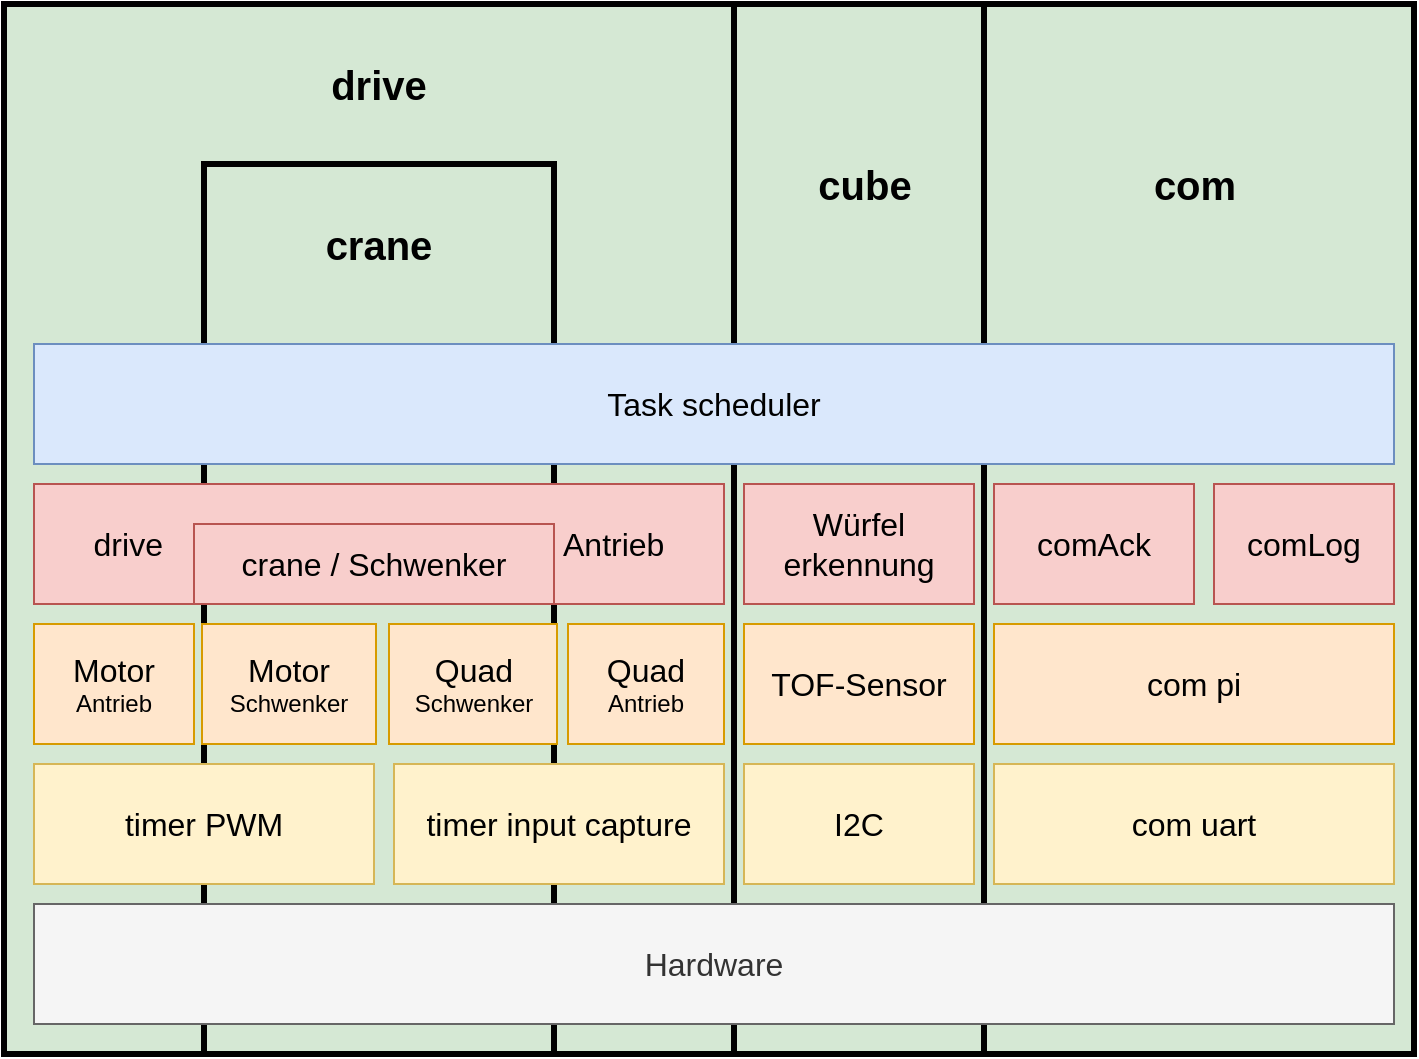 <mxfile version="10.6.7" type="device"><diagram id="Gerfe1He3hj6zfw0Gj2G" name="Page-1"><mxGraphModel dx="1162" dy="596" grid="1" gridSize="5" guides="1" tooltips="1" connect="1" arrows="1" fold="1" page="1" pageScale="1" pageWidth="1654" pageHeight="2336" math="0" shadow="0"><root><mxCell id="0"/><mxCell id="1" parent="0"/><mxCell id="As1FjN4xQ4r1ZHu0N4Oy-7" value="" style="rounded=0;whiteSpace=wrap;html=1;fillColor=#d5e8d4;strokeColor=#000000;strokeWidth=3;" vertex="1" parent="1"><mxGeometry x="625" y="60" width="215" height="525" as="geometry"/></mxCell><mxCell id="As1FjN4xQ4r1ZHu0N4Oy-5" value="" style="rounded=0;whiteSpace=wrap;html=1;fillColor=#d5e8d4;strokeColor=#000000;strokeWidth=3;" vertex="1" parent="1"><mxGeometry x="500" y="60" width="125" height="525" as="geometry"/></mxCell><mxCell id="As1FjN4xQ4r1ZHu0N4Oy-1" value="" style="rounded=0;whiteSpace=wrap;html=1;fillColor=#d5e8d4;strokeColor=#000000;strokeWidth=3;" vertex="1" parent="1"><mxGeometry x="135" y="60" width="365" height="525" as="geometry"/></mxCell><mxCell id="As1FjN4xQ4r1ZHu0N4Oy-3" value="" style="rounded=0;whiteSpace=wrap;html=1;fillColor=#d5e8d4;strokeColor=#000000;strokeWidth=3;" vertex="1" parent="1"><mxGeometry x="235" y="140" width="175" height="445" as="geometry"/></mxCell><mxCell id="dpL8eXAzvT1FSAkqCgsP-1" value="&lt;font style=&quot;font-size: 16px&quot;&gt;Hardware&lt;/font&gt;" style="rounded=0;whiteSpace=wrap;html=1;fillColor=#f5f5f5;strokeColor=#666666;fontColor=#333333;" parent="1" vertex="1"><mxGeometry x="150" y="510" width="680" height="60" as="geometry"/></mxCell><mxCell id="dpL8eXAzvT1FSAkqCgsP-2" value="&lt;font style=&quot;font-size: 16px&quot;&gt;com uart&lt;/font&gt;&lt;br&gt;" style="rounded=0;whiteSpace=wrap;html=1;fillColor=#fff2cc;strokeColor=#d6b656;" parent="1" vertex="1"><mxGeometry x="630" y="440" width="200" height="60" as="geometry"/></mxCell><mxCell id="dpL8eXAzvT1FSAkqCgsP-3" value="&lt;font style=&quot;font-size: 16px&quot;&gt;I2C&lt;/font&gt;&lt;br&gt;" style="rounded=0;whiteSpace=wrap;html=1;fillColor=#fff2cc;strokeColor=#d6b656;" parent="1" vertex="1"><mxGeometry x="505" y="440" width="115" height="60" as="geometry"/></mxCell><mxCell id="dpL8eXAzvT1FSAkqCgsP-4" value="&lt;font style=&quot;font-size: 16px&quot;&gt;timer input capture&lt;/font&gt;&lt;br&gt;" style="rounded=0;whiteSpace=wrap;html=1;fillColor=#fff2cc;strokeColor=#d6b656;" parent="1" vertex="1"><mxGeometry x="330" y="440" width="165" height="60" as="geometry"/></mxCell><mxCell id="dpL8eXAzvT1FSAkqCgsP-5" value="&lt;font style=&quot;font-size: 16px&quot;&gt;timer PWM&lt;/font&gt;&lt;br&gt;" style="rounded=0;whiteSpace=wrap;html=1;fillColor=#fff2cc;strokeColor=#d6b656;" parent="1" vertex="1"><mxGeometry x="150" y="440" width="170" height="60" as="geometry"/></mxCell><mxCell id="dpL8eXAzvT1FSAkqCgsP-15" value="&lt;font style=&quot;font-size: 16px&quot;&gt;Motor&lt;br&gt;&lt;/font&gt;Antrieb&lt;br&gt;" style="rounded=0;whiteSpace=wrap;html=1;fillColor=#ffe6cc;strokeColor=#d79b00;" parent="1" vertex="1"><mxGeometry x="150" y="370" width="80" height="60" as="geometry"/></mxCell><mxCell id="dpL8eXAzvT1FSAkqCgsP-16" value="&lt;font style=&quot;font-size: 16px&quot;&gt;Motor&lt;br&gt;&lt;/font&gt;Schwenker&lt;br&gt;" style="rounded=0;whiteSpace=wrap;html=1;fillColor=#ffe6cc;strokeColor=#d79b00;" parent="1" vertex="1"><mxGeometry x="234" y="370" width="87" height="60" as="geometry"/></mxCell><mxCell id="dpL8eXAzvT1FSAkqCgsP-17" value="&lt;font style=&quot;font-size: 16px&quot;&gt;Quad&lt;br&gt;&lt;/font&gt;Schwenker&lt;br&gt;" style="rounded=0;whiteSpace=wrap;html=1;fillColor=#ffe6cc;strokeColor=#d79b00;" parent="1" vertex="1"><mxGeometry x="327.5" y="370" width="84" height="60" as="geometry"/></mxCell><mxCell id="dpL8eXAzvT1FSAkqCgsP-18" value="&lt;font style=&quot;font-size: 16px&quot;&gt;Quad&lt;br&gt;&lt;/font&gt;Antrieb&lt;br&gt;" style="rounded=0;whiteSpace=wrap;html=1;fillColor=#ffe6cc;strokeColor=#d79b00;" parent="1" vertex="1"><mxGeometry x="417" y="370" width="78" height="60" as="geometry"/></mxCell><mxCell id="dpL8eXAzvT1FSAkqCgsP-19" value="&lt;span style=&quot;font-size: 16px&quot;&gt;TOF-Sensor&lt;/span&gt;&lt;br&gt;" style="rounded=0;whiteSpace=wrap;html=1;fillColor=#ffe6cc;strokeColor=#d79b00;" parent="1" vertex="1"><mxGeometry x="505" y="370" width="115" height="60" as="geometry"/></mxCell><mxCell id="dpL8eXAzvT1FSAkqCgsP-20" value="&lt;span style=&quot;font-size: 16px&quot;&gt;com pi&lt;/span&gt;&lt;br&gt;" style="rounded=0;whiteSpace=wrap;html=1;fillColor=#ffe6cc;strokeColor=#d79b00;" parent="1" vertex="1"><mxGeometry x="630" y="370" width="200" height="60" as="geometry"/></mxCell><mxCell id="dpL8eXAzvT1FSAkqCgsP-21" value="&lt;span style=&quot;font-size: 16px&quot;&gt;comLog&lt;/span&gt;&lt;br&gt;" style="rounded=0;whiteSpace=wrap;html=1;fillColor=#f8cecc;strokeColor=#b85450;" parent="1" vertex="1"><mxGeometry x="740" y="300" width="90" height="60" as="geometry"/></mxCell><mxCell id="dpL8eXAzvT1FSAkqCgsP-22" value="&lt;span style=&quot;font-size: 16px&quot;&gt;comAck&lt;br&gt;&lt;/span&gt;" style="rounded=0;whiteSpace=wrap;html=1;fillColor=#f8cecc;strokeColor=#b85450;" parent="1" vertex="1"><mxGeometry x="630" y="300" width="100" height="60" as="geometry"/></mxCell><mxCell id="dpL8eXAzvT1FSAkqCgsP-23" value="&lt;span style=&quot;font-size: 16px&quot;&gt;Würfel erkennung&lt;br&gt;&lt;/span&gt;" style="rounded=0;whiteSpace=wrap;html=1;fillColor=#f8cecc;strokeColor=#b85450;" parent="1" vertex="1"><mxGeometry x="505" y="300" width="115" height="60" as="geometry"/></mxCell><mxCell id="dpL8eXAzvT1FSAkqCgsP-26" value="&lt;span style=&quot;font-size: 16px&quot;&gt;drive&amp;nbsp; &amp;nbsp; &amp;nbsp; &amp;nbsp; &amp;nbsp; &amp;nbsp; &amp;nbsp; &amp;nbsp; &amp;nbsp; &amp;nbsp; &amp;nbsp; &amp;nbsp; &amp;nbsp; &amp;nbsp; &amp;nbsp; &amp;nbsp; &amp;nbsp; &amp;nbsp; &amp;nbsp; &amp;nbsp; &amp;nbsp; &amp;nbsp; &amp;nbsp;Antrieb&lt;br&gt;&lt;/span&gt;" style="rounded=0;whiteSpace=wrap;html=1;fillColor=#f8cecc;strokeColor=#b85450;" parent="1" vertex="1"><mxGeometry x="150" y="300" width="345" height="60" as="geometry"/></mxCell><mxCell id="dpL8eXAzvT1FSAkqCgsP-24" value="&lt;font style=&quot;font-size: 16px&quot;&gt;&lt;span&gt;crane /&amp;nbsp;&lt;/span&gt;&lt;span&gt;Schwenker&lt;/span&gt;&lt;/font&gt;&lt;span&gt;&lt;br&gt;&lt;/span&gt;" style="rounded=0;whiteSpace=wrap;html=1;fillColor=#f8cecc;strokeColor=#b85450;" parent="1" vertex="1"><mxGeometry x="230" y="320" width="180" height="40" as="geometry"/></mxCell><mxCell id="dpL8eXAzvT1FSAkqCgsP-27" value="&lt;span style=&quot;font-size: 16px&quot;&gt;Task scheduler&lt;br&gt;&lt;/span&gt;" style="rounded=0;whiteSpace=wrap;html=1;fillColor=#dae8fc;strokeColor=#6c8ebf;" parent="1" vertex="1"><mxGeometry x="150" y="230" width="680" height="60" as="geometry"/></mxCell><mxCell id="As1FjN4xQ4r1ZHu0N4Oy-2" value="&lt;font style=&quot;font-size: 20px&quot;&gt;&lt;b&gt;crane&lt;/b&gt;&lt;/font&gt;" style="text;html=1;strokeColor=none;fillColor=none;align=center;verticalAlign=middle;whiteSpace=wrap;rounded=0;" vertex="1" parent="1"><mxGeometry x="212" y="170" width="221" height="20" as="geometry"/></mxCell><mxCell id="As1FjN4xQ4r1ZHu0N4Oy-4" value="&lt;font style=&quot;font-size: 20px&quot;&gt;&lt;b&gt;drive&lt;/b&gt;&lt;/font&gt;" style="text;html=1;strokeColor=none;fillColor=none;align=center;verticalAlign=middle;whiteSpace=wrap;rounded=0;" vertex="1" parent="1"><mxGeometry x="212" y="90" width="221" height="20" as="geometry"/></mxCell><mxCell id="As1FjN4xQ4r1ZHu0N4Oy-6" value="&lt;font style=&quot;font-size: 20px&quot;&gt;&lt;b&gt;com&lt;/b&gt;&lt;/font&gt;" style="text;html=1;strokeColor=none;fillColor=none;align=center;verticalAlign=middle;whiteSpace=wrap;rounded=0;" vertex="1" parent="1"><mxGeometry x="619.5" y="140" width="221" height="20" as="geometry"/></mxCell><mxCell id="As1FjN4xQ4r1ZHu0N4Oy-8" value="&lt;font style=&quot;font-size: 20px&quot;&gt;&lt;b&gt;cube&lt;/b&gt;&lt;/font&gt;" style="text;html=1;strokeColor=none;fillColor=none;align=center;verticalAlign=middle;whiteSpace=wrap;rounded=0;" vertex="1" parent="1"><mxGeometry x="455" y="140" width="221" height="20" as="geometry"/></mxCell></root></mxGraphModel></diagram></mxfile>